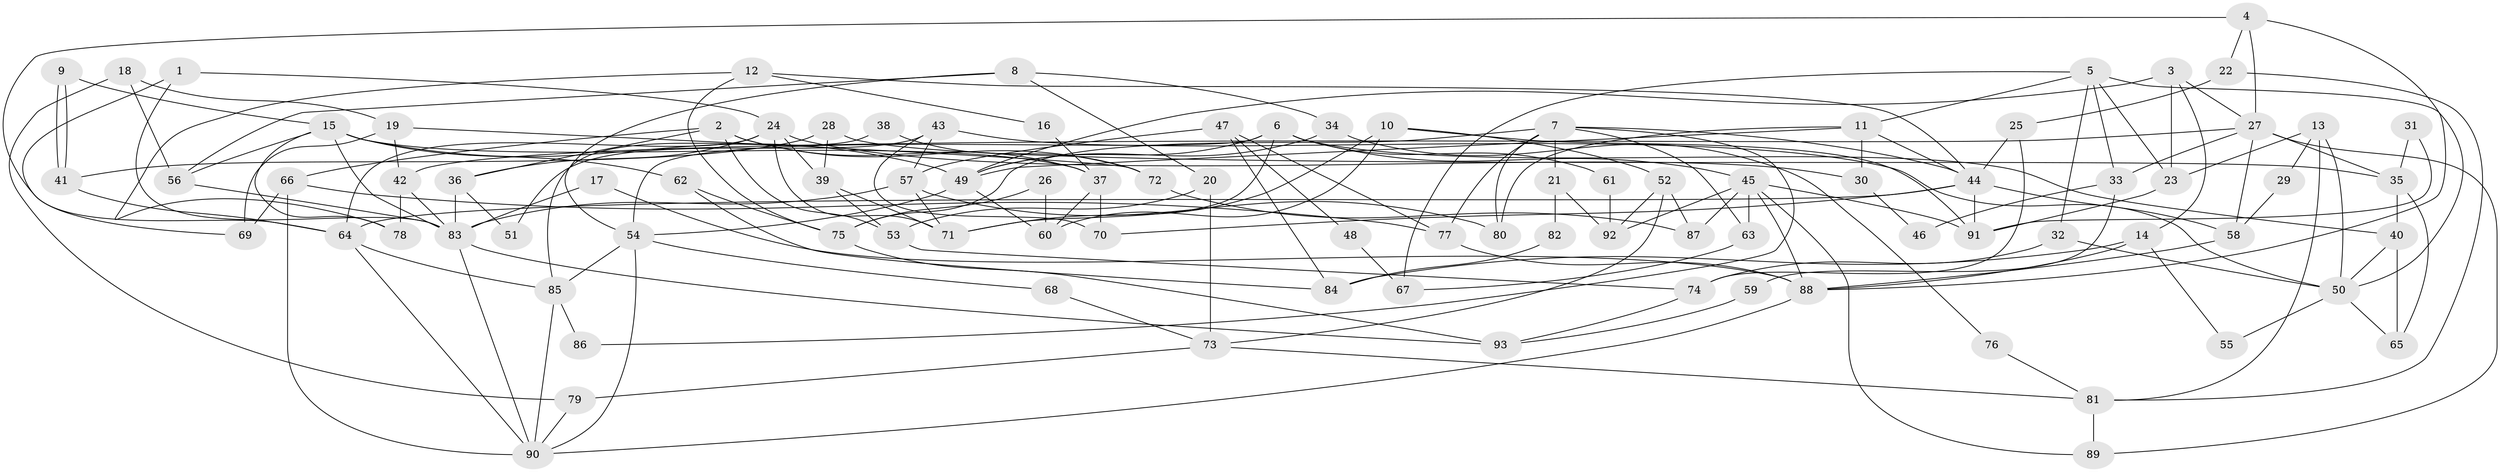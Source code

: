 // coarse degree distribution, {6: 0.125, 9: 0.05357142857142857, 4: 0.25, 3: 0.17857142857142858, 7: 0.08928571428571429, 11: 0.03571428571428571, 2: 0.08928571428571429, 5: 0.14285714285714285, 10: 0.03571428571428571}
// Generated by graph-tools (version 1.1) at 2025/37/03/04/25 23:37:11]
// undirected, 93 vertices, 186 edges
graph export_dot {
  node [color=gray90,style=filled];
  1;
  2;
  3;
  4;
  5;
  6;
  7;
  8;
  9;
  10;
  11;
  12;
  13;
  14;
  15;
  16;
  17;
  18;
  19;
  20;
  21;
  22;
  23;
  24;
  25;
  26;
  27;
  28;
  29;
  30;
  31;
  32;
  33;
  34;
  35;
  36;
  37;
  38;
  39;
  40;
  41;
  42;
  43;
  44;
  45;
  46;
  47;
  48;
  49;
  50;
  51;
  52;
  53;
  54;
  55;
  56;
  57;
  58;
  59;
  60;
  61;
  62;
  63;
  64;
  65;
  66;
  67;
  68;
  69;
  70;
  71;
  72;
  73;
  74;
  75;
  76;
  77;
  78;
  79;
  80;
  81;
  82;
  83;
  84;
  85;
  86;
  87;
  88;
  89;
  90;
  91;
  92;
  93;
  1 -- 69;
  1 -- 83;
  1 -- 24;
  2 -- 37;
  2 -- 53;
  2 -- 36;
  2 -- 66;
  2 -- 72;
  3 -- 49;
  3 -- 27;
  3 -- 14;
  3 -- 23;
  4 -- 27;
  4 -- 88;
  4 -- 22;
  4 -- 64;
  5 -- 23;
  5 -- 11;
  5 -- 32;
  5 -- 33;
  5 -- 50;
  5 -- 67;
  6 -- 45;
  6 -- 54;
  6 -- 40;
  6 -- 49;
  6 -- 61;
  6 -- 71;
  7 -- 75;
  7 -- 44;
  7 -- 21;
  7 -- 63;
  7 -- 77;
  7 -- 80;
  7 -- 86;
  8 -- 54;
  8 -- 56;
  8 -- 20;
  8 -- 34;
  9 -- 41;
  9 -- 41;
  9 -- 15;
  10 -- 91;
  10 -- 71;
  10 -- 52;
  10 -- 60;
  11 -- 49;
  11 -- 44;
  11 -- 30;
  11 -- 80;
  12 -- 44;
  12 -- 78;
  12 -- 16;
  12 -- 75;
  13 -- 50;
  13 -- 81;
  13 -- 23;
  13 -- 29;
  14 -- 88;
  14 -- 55;
  14 -- 84;
  15 -- 83;
  15 -- 49;
  15 -- 37;
  15 -- 56;
  15 -- 62;
  15 -- 78;
  16 -- 37;
  17 -- 83;
  17 -- 88;
  18 -- 19;
  18 -- 56;
  18 -- 79;
  19 -- 72;
  19 -- 42;
  19 -- 69;
  20 -- 73;
  20 -- 53;
  21 -- 92;
  21 -- 82;
  22 -- 25;
  22 -- 81;
  23 -- 91;
  24 -- 64;
  24 -- 30;
  24 -- 36;
  24 -- 39;
  24 -- 71;
  25 -- 44;
  25 -- 74;
  26 -- 60;
  26 -- 75;
  27 -- 35;
  27 -- 58;
  27 -- 33;
  27 -- 42;
  27 -- 89;
  28 -- 41;
  28 -- 39;
  28 -- 35;
  29 -- 58;
  30 -- 46;
  31 -- 91;
  31 -- 35;
  32 -- 50;
  32 -- 74;
  33 -- 46;
  33 -- 59;
  34 -- 49;
  34 -- 76;
  35 -- 65;
  35 -- 40;
  36 -- 51;
  36 -- 83;
  37 -- 60;
  37 -- 70;
  38 -- 85;
  38 -- 72;
  39 -- 71;
  39 -- 53;
  40 -- 50;
  40 -- 65;
  41 -- 64;
  42 -- 83;
  42 -- 78;
  43 -- 50;
  43 -- 57;
  43 -- 51;
  43 -- 70;
  44 -- 70;
  44 -- 64;
  44 -- 58;
  44 -- 91;
  45 -- 88;
  45 -- 91;
  45 -- 63;
  45 -- 87;
  45 -- 89;
  45 -- 92;
  47 -- 84;
  47 -- 57;
  47 -- 48;
  47 -- 77;
  48 -- 67;
  49 -- 54;
  49 -- 60;
  50 -- 55;
  50 -- 65;
  52 -- 73;
  52 -- 87;
  52 -- 92;
  53 -- 74;
  54 -- 90;
  54 -- 85;
  54 -- 68;
  56 -- 83;
  57 -- 80;
  57 -- 71;
  57 -- 83;
  58 -- 88;
  59 -- 93;
  61 -- 92;
  62 -- 75;
  62 -- 84;
  63 -- 67;
  64 -- 90;
  64 -- 85;
  66 -- 77;
  66 -- 69;
  66 -- 90;
  68 -- 73;
  72 -- 87;
  73 -- 79;
  73 -- 81;
  74 -- 93;
  75 -- 93;
  76 -- 81;
  77 -- 88;
  79 -- 90;
  81 -- 89;
  82 -- 84;
  83 -- 90;
  83 -- 93;
  85 -- 90;
  85 -- 86;
  88 -- 90;
}
